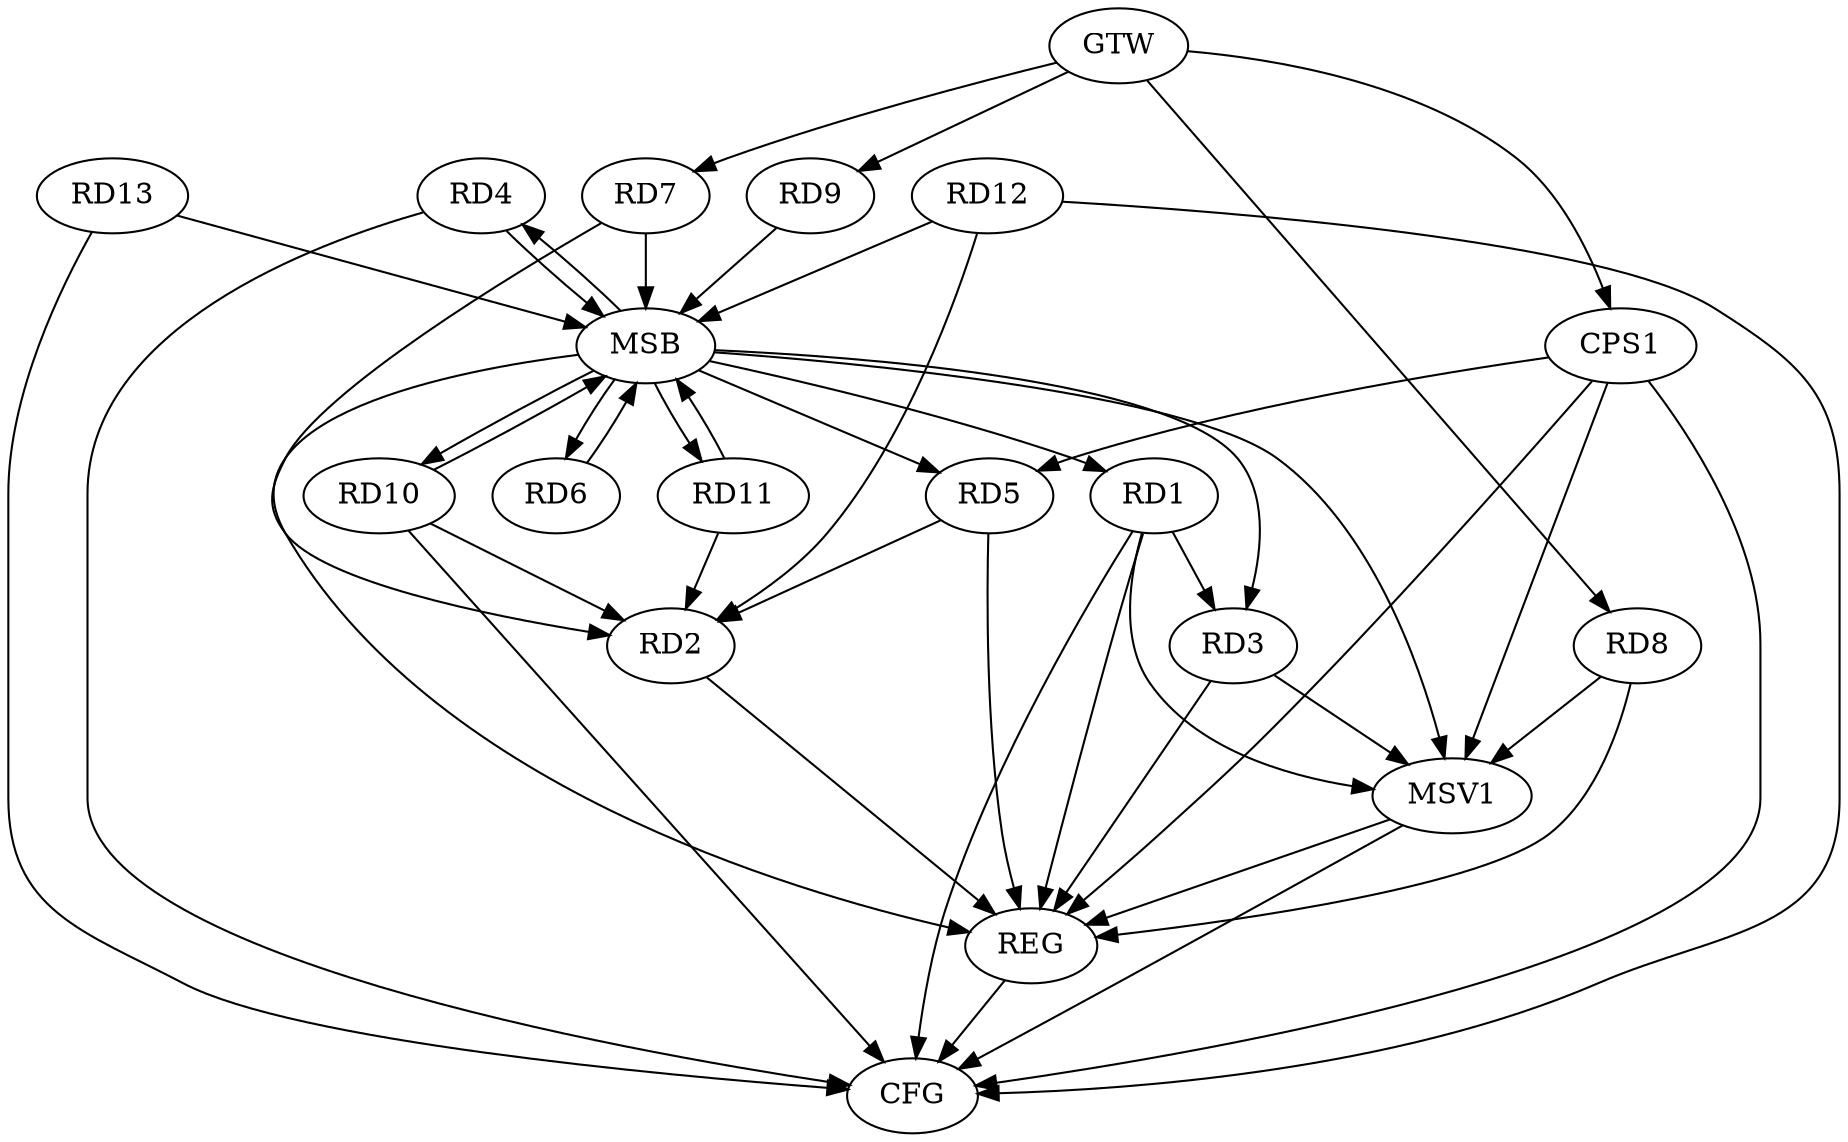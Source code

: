 strict digraph G {
  RD1 [ label="RD1" ];
  RD2 [ label="RD2" ];
  RD3 [ label="RD3" ];
  RD4 [ label="RD4" ];
  RD5 [ label="RD5" ];
  RD6 [ label="RD6" ];
  RD7 [ label="RD7" ];
  RD8 [ label="RD8" ];
  RD9 [ label="RD9" ];
  RD10 [ label="RD10" ];
  RD11 [ label="RD11" ];
  RD12 [ label="RD12" ];
  RD13 [ label="RD13" ];
  CPS1 [ label="CPS1" ];
  GTW [ label="GTW" ];
  REG [ label="REG" ];
  MSB [ label="MSB" ];
  CFG [ label="CFG" ];
  MSV1 [ label="MSV1" ];
  RD1 -> RD3;
  CPS1 -> RD5;
  GTW -> RD7;
  GTW -> RD8;
  GTW -> RD9;
  GTW -> CPS1;
  RD1 -> REG;
  RD2 -> REG;
  RD3 -> REG;
  RD5 -> REG;
  RD8 -> REG;
  CPS1 -> REG;
  RD4 -> MSB;
  MSB -> RD1;
  MSB -> REG;
  RD6 -> MSB;
  MSB -> RD11;
  RD7 -> MSB;
  RD9 -> MSB;
  MSB -> RD10;
  RD10 -> MSB;
  MSB -> RD5;
  RD11 -> MSB;
  MSB -> RD4;
  RD12 -> MSB;
  MSB -> RD3;
  RD13 -> MSB;
  MSB -> RD6;
  CPS1 -> CFG;
  RD4 -> CFG;
  RD1 -> CFG;
  RD10 -> CFG;
  RD12 -> CFG;
  RD13 -> CFG;
  REG -> CFG;
  RD11 -> RD2;
  RD12 -> RD2;
  RD7 -> RD2;
  RD10 -> RD2;
  RD5 -> RD2;
  RD1 -> MSV1;
  CPS1 -> MSV1;
  MSB -> MSV1;
  RD8 -> MSV1;
  RD3 -> MSV1;
  MSV1 -> REG;
  MSV1 -> CFG;
}
